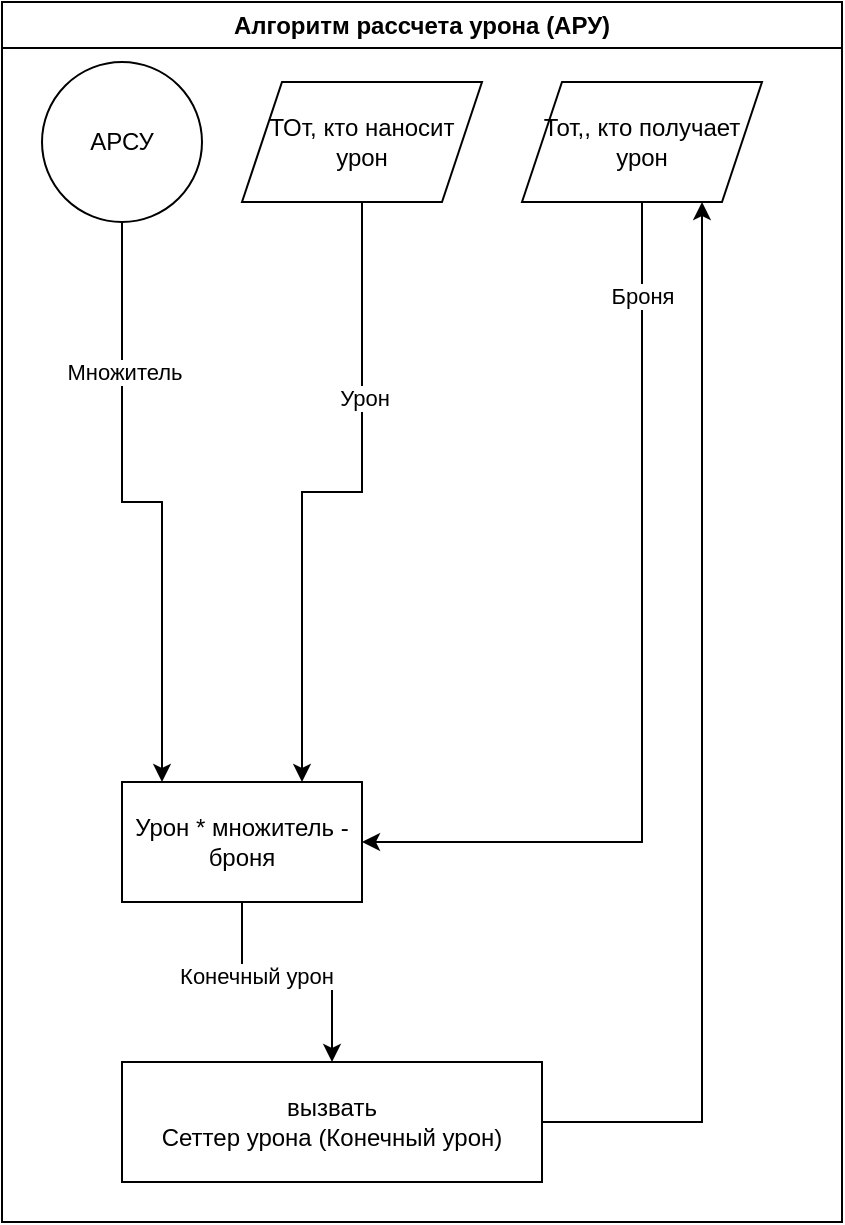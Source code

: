 <mxfile version="22.1.16" type="device">
  <diagram name="Страница — 1" id="R87gwawpsRX5DZW33Yvw">
    <mxGraphModel dx="1219" dy="-2785" grid="1" gridSize="10" guides="1" tooltips="1" connect="1" arrows="1" fold="1" page="1" pageScale="1" pageWidth="827" pageHeight="1169" math="0" shadow="0">
      <root>
        <mxCell id="0" />
        <mxCell id="1" parent="0" />
        <mxCell id="hZTHAR6i0K3fFT6IlkUh-430" value="Алгоритм рассчета урона (АРУ)" style="swimlane;whiteSpace=wrap;html=1;container=0;" vertex="1" parent="1">
          <mxGeometry x="407" y="3550" width="420" height="610" as="geometry" />
        </mxCell>
        <mxCell id="hZTHAR6i0K3fFT6IlkUh-431" style="edgeStyle=orthogonalEdgeStyle;rounded=0;orthogonalLoop=1;jettySize=auto;html=1;exitX=0.5;exitY=1;exitDx=0;exitDy=0;" edge="1" parent="hZTHAR6i0K3fFT6IlkUh-430" source="hZTHAR6i0K3fFT6IlkUh-433" target="hZTHAR6i0K3fFT6IlkUh-436">
          <mxGeometry relative="1" as="geometry">
            <Array as="points">
              <mxPoint x="60" y="250" />
              <mxPoint x="80" y="250" />
            </Array>
          </mxGeometry>
        </mxCell>
        <mxCell id="hZTHAR6i0K3fFT6IlkUh-432" value="Множитель" style="edgeLabel;html=1;align=center;verticalAlign=middle;resizable=0;points=[];" vertex="1" connectable="0" parent="hZTHAR6i0K3fFT6IlkUh-431">
          <mxGeometry x="-0.501" y="1" relative="1" as="geometry">
            <mxPoint as="offset" />
          </mxGeometry>
        </mxCell>
        <mxCell id="hZTHAR6i0K3fFT6IlkUh-433" value="АРСУ" style="ellipse;whiteSpace=wrap;html=1;aspect=fixed;container=0;" vertex="1" parent="hZTHAR6i0K3fFT6IlkUh-430">
          <mxGeometry x="20" y="30" width="80" height="80" as="geometry" />
        </mxCell>
        <mxCell id="hZTHAR6i0K3fFT6IlkUh-434" style="edgeStyle=orthogonalEdgeStyle;rounded=0;orthogonalLoop=1;jettySize=auto;html=1;exitX=0.5;exitY=1;exitDx=0;exitDy=0;entryX=0.5;entryY=0;entryDx=0;entryDy=0;" edge="1" parent="hZTHAR6i0K3fFT6IlkUh-430" source="hZTHAR6i0K3fFT6IlkUh-436" target="hZTHAR6i0K3fFT6IlkUh-438">
          <mxGeometry relative="1" as="geometry" />
        </mxCell>
        <mxCell id="hZTHAR6i0K3fFT6IlkUh-435" value="Конечный урон" style="edgeLabel;html=1;align=center;verticalAlign=middle;resizable=0;points=[];" vertex="1" connectable="0" parent="hZTHAR6i0K3fFT6IlkUh-434">
          <mxGeometry x="-0.248" y="2" relative="1" as="geometry">
            <mxPoint y="-1" as="offset" />
          </mxGeometry>
        </mxCell>
        <mxCell id="hZTHAR6i0K3fFT6IlkUh-436" value="Урон * множитель - броня" style="rounded=0;whiteSpace=wrap;html=1;" vertex="1" parent="hZTHAR6i0K3fFT6IlkUh-430">
          <mxGeometry x="60" y="390" width="120" height="60" as="geometry" />
        </mxCell>
        <mxCell id="hZTHAR6i0K3fFT6IlkUh-437" style="edgeStyle=orthogonalEdgeStyle;rounded=0;orthogonalLoop=1;jettySize=auto;html=1;exitX=1;exitY=0.5;exitDx=0;exitDy=0;entryX=0.75;entryY=1;entryDx=0;entryDy=0;" edge="1" parent="hZTHAR6i0K3fFT6IlkUh-430" source="hZTHAR6i0K3fFT6IlkUh-438" target="hZTHAR6i0K3fFT6IlkUh-441">
          <mxGeometry relative="1" as="geometry" />
        </mxCell>
        <mxCell id="hZTHAR6i0K3fFT6IlkUh-438" value="вызвать&lt;br&gt;Сеттер урона (Конечный урон)" style="rounded=0;whiteSpace=wrap;html=1;" vertex="1" parent="hZTHAR6i0K3fFT6IlkUh-430">
          <mxGeometry x="60" y="530" width="210" height="60" as="geometry" />
        </mxCell>
        <mxCell id="hZTHAR6i0K3fFT6IlkUh-439" style="edgeStyle=orthogonalEdgeStyle;rounded=0;orthogonalLoop=1;jettySize=auto;html=1;exitX=0.5;exitY=1;exitDx=0;exitDy=0;entryX=1;entryY=0.5;entryDx=0;entryDy=0;" edge="1" parent="hZTHAR6i0K3fFT6IlkUh-430" source="hZTHAR6i0K3fFT6IlkUh-441" target="hZTHAR6i0K3fFT6IlkUh-436">
          <mxGeometry relative="1" as="geometry" />
        </mxCell>
        <mxCell id="hZTHAR6i0K3fFT6IlkUh-440" value="Броня" style="edgeLabel;html=1;align=center;verticalAlign=middle;resizable=0;points=[];" vertex="1" connectable="0" parent="hZTHAR6i0K3fFT6IlkUh-439">
          <mxGeometry x="0.64" relative="1" as="geometry">
            <mxPoint x="57" y="-273" as="offset" />
          </mxGeometry>
        </mxCell>
        <mxCell id="hZTHAR6i0K3fFT6IlkUh-441" value="Тот,, кто получает урон" style="shape=parallelogram;perimeter=parallelogramPerimeter;whiteSpace=wrap;html=1;fixedSize=1;" vertex="1" parent="hZTHAR6i0K3fFT6IlkUh-430">
          <mxGeometry x="260" y="40" width="120" height="60" as="geometry" />
        </mxCell>
        <mxCell id="hZTHAR6i0K3fFT6IlkUh-442" style="edgeStyle=orthogonalEdgeStyle;rounded=0;orthogonalLoop=1;jettySize=auto;html=1;exitX=0.5;exitY=1;exitDx=0;exitDy=0;entryX=0.75;entryY=0;entryDx=0;entryDy=0;" edge="1" parent="hZTHAR6i0K3fFT6IlkUh-430" source="hZTHAR6i0K3fFT6IlkUh-444" target="hZTHAR6i0K3fFT6IlkUh-436">
          <mxGeometry relative="1" as="geometry" />
        </mxCell>
        <mxCell id="hZTHAR6i0K3fFT6IlkUh-443" value="Урон" style="edgeLabel;html=1;align=center;verticalAlign=middle;resizable=0;points=[];" vertex="1" connectable="0" parent="hZTHAR6i0K3fFT6IlkUh-442">
          <mxGeometry x="-0.392" y="1" relative="1" as="geometry">
            <mxPoint as="offset" />
          </mxGeometry>
        </mxCell>
        <mxCell id="hZTHAR6i0K3fFT6IlkUh-444" value="ТОт, кто наносит урон" style="shape=parallelogram;perimeter=parallelogramPerimeter;whiteSpace=wrap;html=1;fixedSize=1;" vertex="1" parent="hZTHAR6i0K3fFT6IlkUh-430">
          <mxGeometry x="120" y="40" width="120" height="60" as="geometry" />
        </mxCell>
      </root>
    </mxGraphModel>
  </diagram>
</mxfile>
